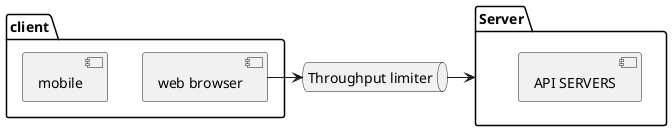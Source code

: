 @startuml
package client {
    component "web browser"
    component mobile

}

queue "Throughput limiter"

package Server {
    component "API SERVERS"
}



"web browser" -> "Throughput limiter"
"Throughput limiter" -> Server

@enduml
